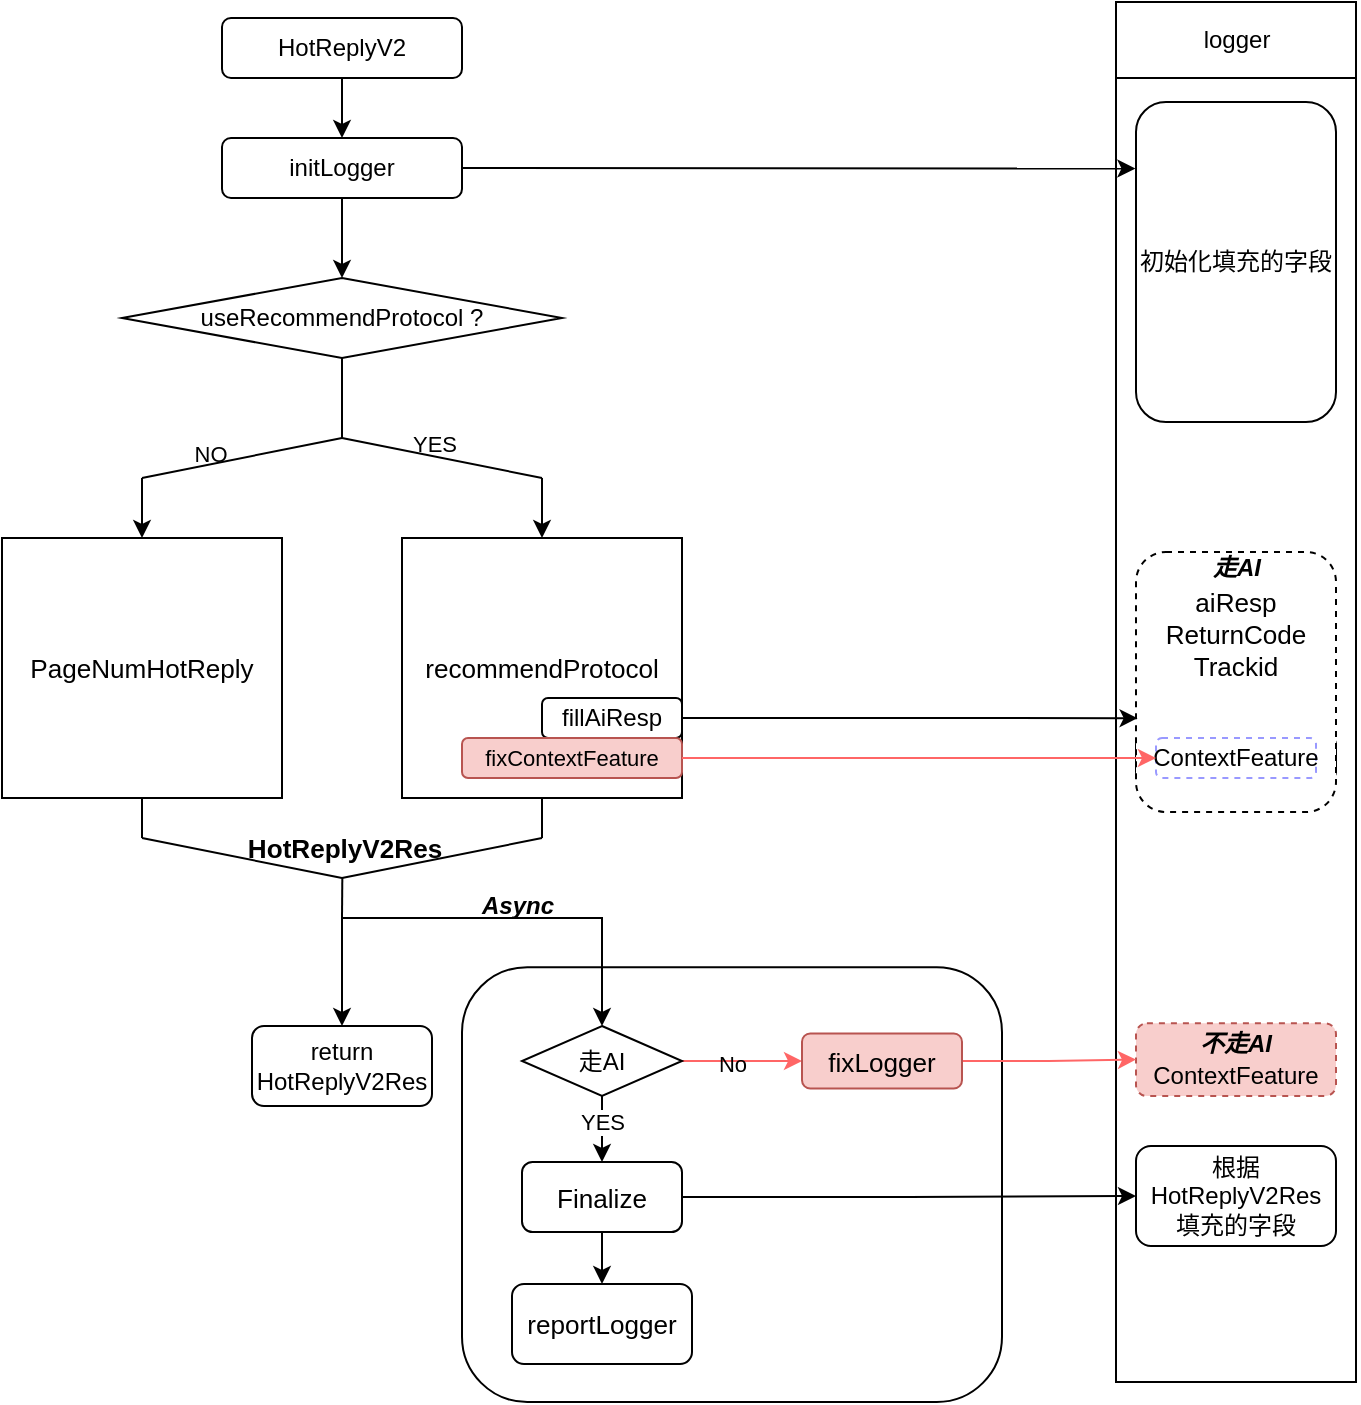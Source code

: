 <mxfile version="21.6.8" type="github">
  <diagram name="第 1 页" id="KKbtT-cPkUZMmOB6GH9q">
    <mxGraphModel dx="1062" dy="581" grid="1" gridSize="10" guides="1" tooltips="1" connect="1" arrows="1" fold="1" page="1" pageScale="1" pageWidth="827" pageHeight="1169" math="0" shadow="0">
      <root>
        <mxCell id="0" />
        <mxCell id="1" parent="0" />
        <mxCell id="fDTyaXmU1zEKKNqN4uWs-75" value="" style="rounded=1;whiteSpace=wrap;html=1;" vertex="1" parent="1">
          <mxGeometry x="340" y="524.57" width="270" height="217.43" as="geometry" />
        </mxCell>
        <mxCell id="fDTyaXmU1zEKKNqN4uWs-3" value="" style="edgeStyle=orthogonalEdgeStyle;rounded=0;orthogonalLoop=1;jettySize=auto;html=1;labelBackgroundColor=none;fontFamily=Helvetica;fontColor=#000000;" edge="1" parent="1" source="fDTyaXmU1zEKKNqN4uWs-1" target="fDTyaXmU1zEKKNqN4uWs-2">
          <mxGeometry relative="1" as="geometry" />
        </mxCell>
        <mxCell id="fDTyaXmU1zEKKNqN4uWs-1" value="HotReplyV2" style="rounded=1;whiteSpace=wrap;html=1;labelBackgroundColor=none;fontFamily=Helvetica;fontColor=#000000;" vertex="1" parent="1">
          <mxGeometry x="220" y="50" width="120" height="30" as="geometry" />
        </mxCell>
        <mxCell id="fDTyaXmU1zEKKNqN4uWs-5" value="" style="edgeStyle=orthogonalEdgeStyle;rounded=0;orthogonalLoop=1;jettySize=auto;html=1;labelBackgroundColor=none;fontFamily=Helvetica;fontColor=#000000;" edge="1" parent="1" source="fDTyaXmU1zEKKNqN4uWs-2" target="fDTyaXmU1zEKKNqN4uWs-4">
          <mxGeometry relative="1" as="geometry" />
        </mxCell>
        <mxCell id="fDTyaXmU1zEKKNqN4uWs-2" value="&lt;div style=&quot;font-size: 12px;&quot;&gt;initLogger&lt;/div&gt;" style="rounded=1;whiteSpace=wrap;html=1;fontSize=12;labelBackgroundColor=none;fontFamily=Helvetica;fontColor=#000000;" vertex="1" parent="1">
          <mxGeometry x="220" y="110" width="120" height="30" as="geometry" />
        </mxCell>
        <mxCell id="fDTyaXmU1zEKKNqN4uWs-4" value="&lt;div style=&quot;font-size: 12px;&quot;&gt;&lt;font style=&quot;font-size: 12px;&quot;&gt;useRecommendProtocol ?&lt;/font&gt;&lt;/div&gt;" style="rhombus;whiteSpace=wrap;html=1;fontSize=12;labelBackgroundColor=none;fontFamily=Helvetica;fontColor=#000000;" vertex="1" parent="1">
          <mxGeometry x="170" y="180" width="220" height="40" as="geometry" />
        </mxCell>
        <mxCell id="fDTyaXmU1zEKKNqN4uWs-6" value="" style="endArrow=none;html=1;rounded=0;entryX=0.5;entryY=1;entryDx=0;entryDy=0;labelBackgroundColor=none;fontFamily=Helvetica;fontColor=#000000;" edge="1" parent="1" target="fDTyaXmU1zEKKNqN4uWs-4">
          <mxGeometry width="50" height="50" relative="1" as="geometry">
            <mxPoint x="280" y="260" as="sourcePoint" />
            <mxPoint x="290" y="270" as="targetPoint" />
          </mxGeometry>
        </mxCell>
        <mxCell id="fDTyaXmU1zEKKNqN4uWs-9" value="&lt;div style=&quot;font-size: 9.8pt;&quot;&gt;recommendProtocol&lt;/div&gt;" style="rounded=0;whiteSpace=wrap;html=1;labelBackgroundColor=none;fontFamily=Helvetica;fontColor=#000000;" vertex="1" parent="1">
          <mxGeometry x="310" y="310" width="140" height="130" as="geometry" />
        </mxCell>
        <mxCell id="fDTyaXmU1zEKKNqN4uWs-10" value="" style="endArrow=none;html=1;rounded=0;labelBackgroundColor=none;fontFamily=Helvetica;fontColor=#000000;" edge="1" parent="1">
          <mxGeometry width="50" height="50" relative="1" as="geometry">
            <mxPoint x="280" y="260" as="sourcePoint" />
            <mxPoint x="380" y="280" as="targetPoint" />
          </mxGeometry>
        </mxCell>
        <mxCell id="fDTyaXmU1zEKKNqN4uWs-26" value="YES&lt;br&gt;&amp;nbsp;" style="edgeLabel;html=1;align=center;verticalAlign=middle;resizable=0;points=[];labelBackgroundColor=none;fontFamily=Helvetica;fontColor=#000000;" vertex="1" connectable="0" parent="fDTyaXmU1zEKKNqN4uWs-10">
          <mxGeometry x="-0.085" y="-1" relative="1" as="geometry">
            <mxPoint as="offset" />
          </mxGeometry>
        </mxCell>
        <mxCell id="fDTyaXmU1zEKKNqN4uWs-11" value="" style="endArrow=classic;html=1;rounded=0;entryX=0.5;entryY=0;entryDx=0;entryDy=0;labelBackgroundColor=none;fontFamily=Helvetica;fontColor=#000000;" edge="1" parent="1" target="fDTyaXmU1zEKKNqN4uWs-9">
          <mxGeometry width="50" height="50" relative="1" as="geometry">
            <mxPoint x="380" y="280" as="sourcePoint" />
            <mxPoint x="340" y="250" as="targetPoint" />
          </mxGeometry>
        </mxCell>
        <mxCell id="fDTyaXmU1zEKKNqN4uWs-12" value="&lt;div style=&quot;&quot;&gt;&lt;font style=&quot;font-size: 12px;&quot;&gt;fillAiResp&lt;/font&gt;&lt;/div&gt;" style="rounded=1;whiteSpace=wrap;html=1;labelBackgroundColor=none;fontFamily=Helvetica;fontColor=#000000;" vertex="1" parent="1">
          <mxGeometry x="380" y="390" width="70" height="20" as="geometry" />
        </mxCell>
        <mxCell id="fDTyaXmU1zEKKNqN4uWs-14" value="&lt;div style=&quot;&quot;&gt;&lt;font style=&quot;font-size: 11px;&quot;&gt;fixContextFeature&lt;/font&gt;&lt;/div&gt;" style="rounded=1;whiteSpace=wrap;html=1;labelBackgroundColor=none;fontFamily=Helvetica;fillColor=#f8cecc;strokeColor=#b85450;fontColor=#000000;" vertex="1" parent="1">
          <mxGeometry x="340" y="410" width="110" height="20" as="geometry" />
        </mxCell>
        <mxCell id="fDTyaXmU1zEKKNqN4uWs-19" value="" style="group;labelBackgroundColor=none;fontFamily=Helvetica;fontColor=#000000;dashed=1;dashPattern=1 4;" vertex="1" connectable="0" parent="1">
          <mxGeometry x="667" y="42" width="120" height="690" as="geometry" />
        </mxCell>
        <mxCell id="fDTyaXmU1zEKKNqN4uWs-16" value="" style="rounded=0;whiteSpace=wrap;html=1;labelBackgroundColor=none;fontFamily=Helvetica;fontColor=#000000;" vertex="1" parent="fDTyaXmU1zEKKNqN4uWs-19">
          <mxGeometry width="120" height="690" as="geometry" />
        </mxCell>
        <mxCell id="fDTyaXmU1zEKKNqN4uWs-17" value="" style="endArrow=none;html=1;rounded=0;exitX=0.004;exitY=0.055;exitDx=0;exitDy=0;exitPerimeter=0;entryX=0.996;entryY=0.055;entryDx=0;entryDy=0;entryPerimeter=0;labelBackgroundColor=none;fontFamily=Helvetica;fontColor=#000000;" edge="1" parent="fDTyaXmU1zEKKNqN4uWs-19" source="fDTyaXmU1zEKKNqN4uWs-16" target="fDTyaXmU1zEKKNqN4uWs-16">
          <mxGeometry width="50" height="50" relative="1" as="geometry">
            <mxPoint x="40" y="70" as="sourcePoint" />
            <mxPoint x="90" y="20" as="targetPoint" />
          </mxGeometry>
        </mxCell>
        <mxCell id="fDTyaXmU1zEKKNqN4uWs-18" value="logger" style="text;html=1;align=center;verticalAlign=middle;resizable=0;points=[];autosize=1;strokeColor=none;fillColor=none;labelBackgroundColor=none;fontFamily=Helvetica;fontColor=#000000;" vertex="1" parent="fDTyaXmU1zEKKNqN4uWs-19">
          <mxGeometry x="30" y="4" width="60" height="30" as="geometry" />
        </mxCell>
        <mxCell id="fDTyaXmU1zEKKNqN4uWs-20" value="&lt;font style=&quot;font-size: 12px;&quot;&gt;初始化填充的字段&lt;/font&gt;" style="rounded=1;whiteSpace=wrap;html=1;labelBackgroundColor=none;fontFamily=Helvetica;fontColor=#000000;" vertex="1" parent="fDTyaXmU1zEKKNqN4uWs-19">
          <mxGeometry x="10" y="50" width="100" height="160" as="geometry" />
        </mxCell>
        <mxCell id="fDTyaXmU1zEKKNqN4uWs-41" value="" style="rounded=1;whiteSpace=wrap;html=1;labelBackgroundColor=none;fontFamily=Helvetica;fontColor=#000000;" vertex="1" parent="fDTyaXmU1zEKKNqN4uWs-19">
          <mxGeometry x="10" y="368" width="100" height="20" as="geometry" />
        </mxCell>
        <mxCell id="fDTyaXmU1zEKKNqN4uWs-21" value="&lt;div style=&quot;font-size: 9.8pt;&quot;&gt;aiResp&lt;/div&gt;&lt;div style=&quot;font-size: 9.8pt;&quot;&gt;&lt;div style=&quot;font-size: 9.8pt;&quot;&gt;ReturnCode&lt;/div&gt;&lt;div style=&quot;font-size: 9.8pt;&quot;&gt;&lt;div style=&quot;font-size: 9.8pt;&quot;&gt;Trackid&lt;/div&gt;&lt;div style=&quot;font-size: 9.8pt;&quot;&gt;&lt;br&gt;&lt;/div&gt;&lt;div style=&quot;font-size: 9.8pt;&quot;&gt;&lt;br&gt;&lt;/div&gt;&lt;div style=&quot;font-size: 9.8pt;&quot;&gt;&lt;div style=&quot;font-size: 9.8pt;&quot;&gt;&lt;br&gt;&lt;/div&gt;&lt;/div&gt;&lt;/div&gt;&lt;/div&gt;" style="rounded=1;whiteSpace=wrap;html=1;labelBackgroundColor=none;fontFamily=Helvetica;fontColor=#000000;dashed=1;" vertex="1" parent="fDTyaXmU1zEKKNqN4uWs-19">
          <mxGeometry x="10" y="275" width="100" height="130" as="geometry" />
        </mxCell>
        <mxCell id="fDTyaXmU1zEKKNqN4uWs-39" value="ContextFeature" style="rounded=1;whiteSpace=wrap;html=1;labelBackgroundColor=none;fontFamily=Helvetica;fontColor=#000000;dashed=1;strokeColor=#9999FF;" vertex="1" parent="fDTyaXmU1zEKKNqN4uWs-19">
          <mxGeometry x="20" y="368" width="80" height="20" as="geometry" />
        </mxCell>
        <mxCell id="fDTyaXmU1zEKKNqN4uWs-42" value="&lt;i&gt;&lt;b&gt;走AI&lt;/b&gt;&lt;/i&gt;" style="text;html=1;align=center;verticalAlign=middle;resizable=0;points=[];autosize=1;strokeColor=none;fillColor=none;fontColor=#000000;labelBackgroundColor=none;fontFamily=Helvetica;" vertex="1" parent="fDTyaXmU1zEKKNqN4uWs-19">
          <mxGeometry x="35" y="268" width="50" height="30" as="geometry" />
        </mxCell>
        <mxCell id="fDTyaXmU1zEKKNqN4uWs-52" value="&lt;div style=&quot;border-color: var(--border-color); font-size: 9.8pt;&quot;&gt;&lt;br&gt;&lt;/div&gt;" style="text;whiteSpace=wrap;html=1;fontColor=#000000;labelBackgroundColor=none;fontFamily=Helvetica;" vertex="1" parent="fDTyaXmU1zEKKNqN4uWs-19">
          <mxGeometry x="10" y="418" width="100" height="52" as="geometry" />
        </mxCell>
        <mxCell id="fDTyaXmU1zEKKNqN4uWs-56" value="" style="group;fontColor=#000000;labelBackgroundColor=none;fontFamily=Helvetica;" vertex="1" connectable="0" parent="fDTyaXmU1zEKKNqN4uWs-19">
          <mxGeometry x="10" y="507" width="100" height="40" as="geometry" />
        </mxCell>
        <mxCell id="fDTyaXmU1zEKKNqN4uWs-53" value="&lt;br&gt;ContextFeature" style="rounded=1;whiteSpace=wrap;html=1;dashed=1;labelBackgroundColor=none;fontFamily=Helvetica;fillColor=#f8cecc;strokeColor=#b85450;" vertex="1" parent="fDTyaXmU1zEKKNqN4uWs-56">
          <mxGeometry y="3.636" width="100" height="36.364" as="geometry" />
        </mxCell>
        <mxCell id="fDTyaXmU1zEKKNqN4uWs-54" value="&lt;i style=&quot;border-color: var(--border-color); font-size: 12px; font-variant-ligatures: normal; font-variant-caps: normal; font-weight: 400; letter-spacing: normal; orphans: 2; text-align: center; text-indent: 0px; text-transform: none; widows: 2; word-spacing: 0px; -webkit-text-stroke-width: 0px; text-decoration-thickness: initial; text-decoration-style: initial; text-decoration-color: initial;&quot;&gt;&lt;b style=&quot;border-color: var(--border-color);&quot;&gt;不走AI&lt;/b&gt;&lt;/i&gt;" style="text;whiteSpace=wrap;html=1;fontColor=#000000;labelBackgroundColor=none;fontFamily=Helvetica;" vertex="1" parent="fDTyaXmU1zEKKNqN4uWs-56">
          <mxGeometry x="30" width="40" height="18.182" as="geometry" />
        </mxCell>
        <mxCell id="fDTyaXmU1zEKKNqN4uWs-67" value="根据HotReplyV2Res&lt;br&gt;填充的字段" style="rounded=1;whiteSpace=wrap;html=1;fontColor=#000000;labelBackgroundColor=none;fontFamily=Helvetica;" vertex="1" parent="fDTyaXmU1zEKKNqN4uWs-19">
          <mxGeometry x="10" y="572" width="100" height="50" as="geometry" />
        </mxCell>
        <mxCell id="fDTyaXmU1zEKKNqN4uWs-22" value="" style="endArrow=none;html=1;rounded=0;labelBackgroundColor=none;fontFamily=Helvetica;fontColor=#000000;" edge="1" parent="1">
          <mxGeometry width="50" height="50" relative="1" as="geometry">
            <mxPoint x="280" y="260" as="sourcePoint" />
            <mxPoint x="180" y="280" as="targetPoint" />
          </mxGeometry>
        </mxCell>
        <mxCell id="fDTyaXmU1zEKKNqN4uWs-27" value="NO&lt;br&gt;&amp;nbsp;" style="edgeLabel;html=1;align=center;verticalAlign=middle;resizable=0;points=[];labelBackgroundColor=none;fontFamily=Helvetica;fontColor=#000000;" vertex="1" connectable="0" parent="fDTyaXmU1zEKKNqN4uWs-22">
          <mxGeometry x="0.332" y="1" relative="1" as="geometry">
            <mxPoint as="offset" />
          </mxGeometry>
        </mxCell>
        <mxCell id="fDTyaXmU1zEKKNqN4uWs-23" value="&lt;div style=&quot;font-size: 9.8pt;&quot;&gt;PageNumHotReply&lt;/div&gt;" style="rounded=0;whiteSpace=wrap;html=1;labelBackgroundColor=none;fontFamily=Helvetica;fontColor=#000000;" vertex="1" parent="1">
          <mxGeometry x="110" y="310" width="140" height="130" as="geometry" />
        </mxCell>
        <mxCell id="fDTyaXmU1zEKKNqN4uWs-24" value="" style="endArrow=classic;html=1;rounded=0;entryX=0.5;entryY=0;entryDx=0;entryDy=0;labelBackgroundColor=none;fontFamily=Helvetica;fontColor=#000000;" edge="1" parent="1" target="fDTyaXmU1zEKKNqN4uWs-23">
          <mxGeometry width="50" height="50" relative="1" as="geometry">
            <mxPoint x="180" y="280" as="sourcePoint" />
            <mxPoint x="160" y="300" as="targetPoint" />
          </mxGeometry>
        </mxCell>
        <mxCell id="fDTyaXmU1zEKKNqN4uWs-28" value="" style="endArrow=none;html=1;rounded=0;exitX=0.5;exitY=1;exitDx=0;exitDy=0;labelBackgroundColor=none;fontFamily=Helvetica;fontColor=#000000;" edge="1" parent="1" source="fDTyaXmU1zEKKNqN4uWs-23">
          <mxGeometry width="50" height="50" relative="1" as="geometry">
            <mxPoint x="300" y="470" as="sourcePoint" />
            <mxPoint x="180" y="460" as="targetPoint" />
          </mxGeometry>
        </mxCell>
        <mxCell id="fDTyaXmU1zEKKNqN4uWs-29" value="" style="endArrow=none;html=1;rounded=0;exitX=0.5;exitY=1;exitDx=0;exitDy=0;labelBackgroundColor=none;fontFamily=Helvetica;fontColor=#000000;" edge="1" parent="1" source="fDTyaXmU1zEKKNqN4uWs-9">
          <mxGeometry width="50" height="50" relative="1" as="geometry">
            <mxPoint x="370" y="480" as="sourcePoint" />
            <mxPoint x="380" y="460" as="targetPoint" />
          </mxGeometry>
        </mxCell>
        <mxCell id="fDTyaXmU1zEKKNqN4uWs-31" value="" style="endArrow=none;html=1;rounded=0;labelBackgroundColor=none;fontFamily=Helvetica;fontColor=#000000;" edge="1" parent="1">
          <mxGeometry width="50" height="50" relative="1" as="geometry">
            <mxPoint x="180" y="460" as="sourcePoint" />
            <mxPoint x="280" y="480" as="targetPoint" />
          </mxGeometry>
        </mxCell>
        <mxCell id="fDTyaXmU1zEKKNqN4uWs-32" value="" style="endArrow=none;html=1;rounded=0;labelBackgroundColor=none;fontFamily=Helvetica;fontColor=#000000;" edge="1" parent="1">
          <mxGeometry width="50" height="50" relative="1" as="geometry">
            <mxPoint x="280" y="480" as="sourcePoint" />
            <mxPoint x="380" y="460" as="targetPoint" />
          </mxGeometry>
        </mxCell>
        <mxCell id="fDTyaXmU1zEKKNqN4uWs-33" value="" style="endArrow=classic;html=1;rounded=0;entryX=0.5;entryY=0;entryDx=0;entryDy=0;labelBackgroundColor=none;fontFamily=Helvetica;fontColor=#000000;" edge="1" parent="1" target="fDTyaXmU1zEKKNqN4uWs-58">
          <mxGeometry width="50" height="50" relative="1" as="geometry">
            <mxPoint x="280" y="500" as="sourcePoint" />
            <mxPoint x="280" y="520" as="targetPoint" />
            <Array as="points">
              <mxPoint x="410" y="500" />
            </Array>
          </mxGeometry>
        </mxCell>
        <mxCell id="fDTyaXmU1zEKKNqN4uWs-36" value="" style="endArrow=classic;html=1;rounded=0;exitX=1;exitY=0.5;exitDx=0;exitDy=0;entryX=-0.003;entryY=0.208;entryDx=0;entryDy=0;labelBackgroundColor=none;fontFamily=Helvetica;fontColor=#000000;entryPerimeter=0;" edge="1" parent="1" source="fDTyaXmU1zEKKNqN4uWs-2" target="fDTyaXmU1zEKKNqN4uWs-20">
          <mxGeometry width="50" height="50" relative="1" as="geometry">
            <mxPoint x="390" y="130" as="sourcePoint" />
            <mxPoint x="440" y="80" as="targetPoint" />
          </mxGeometry>
        </mxCell>
        <mxCell id="fDTyaXmU1zEKKNqN4uWs-37" value="" style="endArrow=classic;html=1;rounded=0;exitX=1;exitY=0.5;exitDx=0;exitDy=0;entryX=0.008;entryY=0.639;entryDx=0;entryDy=0;entryPerimeter=0;labelBackgroundColor=none;fontFamily=Helvetica;fontColor=#000000;" edge="1" parent="1" source="fDTyaXmU1zEKKNqN4uWs-12" target="fDTyaXmU1zEKKNqN4uWs-21">
          <mxGeometry width="50" height="50" relative="1" as="geometry">
            <mxPoint x="410" y="370" as="sourcePoint" />
            <mxPoint x="460" y="320" as="targetPoint" />
          </mxGeometry>
        </mxCell>
        <mxCell id="fDTyaXmU1zEKKNqN4uWs-38" value="" style="endArrow=classic;html=1;rounded=0;exitX=1;exitY=0.5;exitDx=0;exitDy=0;entryX=0;entryY=0.5;entryDx=0;entryDy=0;labelBackgroundColor=none;fontFamily=Helvetica;fontColor=#000000;strokeColor=#FF6666;" edge="1" parent="1" source="fDTyaXmU1zEKKNqN4uWs-14" target="fDTyaXmU1zEKKNqN4uWs-39">
          <mxGeometry width="50" height="50" relative="1" as="geometry">
            <mxPoint x="440" y="390" as="sourcePoint" />
            <mxPoint x="490" y="340" as="targetPoint" />
          </mxGeometry>
        </mxCell>
        <mxCell id="fDTyaXmU1zEKKNqN4uWs-55" value="&lt;i&gt;&lt;b&gt;Async&lt;/b&gt;&lt;/i&gt;" style="text;whiteSpace=wrap;html=1;fontColor=#000000;labelBackgroundColor=none;fontFamily=Helvetica;" vertex="1" parent="1">
          <mxGeometry x="348" y="480" width="42" height="30" as="geometry" />
        </mxCell>
        <mxCell id="fDTyaXmU1zEKKNqN4uWs-61" value="" style="edgeStyle=orthogonalEdgeStyle;rounded=0;orthogonalLoop=1;jettySize=auto;html=1;fontColor=#000000;labelBackgroundColor=none;fontFamily=Helvetica;strokeColor=#FF6666;" edge="1" parent="1" source="fDTyaXmU1zEKKNqN4uWs-58" target="fDTyaXmU1zEKKNqN4uWs-59">
          <mxGeometry relative="1" as="geometry" />
        </mxCell>
        <mxCell id="fDTyaXmU1zEKKNqN4uWs-63" value="No" style="edgeLabel;html=1;align=center;verticalAlign=middle;resizable=0;points=[];fontColor=#000000;labelBackgroundColor=none;fontFamily=Helvetica;" vertex="1" connectable="0" parent="fDTyaXmU1zEKKNqN4uWs-61">
          <mxGeometry x="-0.176" y="-1" relative="1" as="geometry">
            <mxPoint as="offset" />
          </mxGeometry>
        </mxCell>
        <mxCell id="fDTyaXmU1zEKKNqN4uWs-71" value="" style="edgeStyle=orthogonalEdgeStyle;rounded=0;orthogonalLoop=1;jettySize=auto;html=1;entryX=0.5;entryY=0;entryDx=0;entryDy=0;" edge="1" parent="1" source="fDTyaXmU1zEKKNqN4uWs-58" target="fDTyaXmU1zEKKNqN4uWs-64">
          <mxGeometry relative="1" as="geometry" />
        </mxCell>
        <mxCell id="fDTyaXmU1zEKKNqN4uWs-72" value="YES" style="edgeLabel;html=1;align=center;verticalAlign=middle;resizable=0;points=[];" vertex="1" connectable="0" parent="fDTyaXmU1zEKKNqN4uWs-71">
          <mxGeometry x="0.439" relative="1" as="geometry">
            <mxPoint y="-7" as="offset" />
          </mxGeometry>
        </mxCell>
        <mxCell id="fDTyaXmU1zEKKNqN4uWs-58" value="走AI" style="rhombus;whiteSpace=wrap;html=1;fontColor=#000000;labelBackgroundColor=none;fontFamily=Helvetica;" vertex="1" parent="1">
          <mxGeometry x="370" y="554" width="80" height="35" as="geometry" />
        </mxCell>
        <mxCell id="fDTyaXmU1zEKKNqN4uWs-62" value="" style="edgeStyle=orthogonalEdgeStyle;rounded=0;orthogonalLoop=1;jettySize=auto;html=1;fontColor=#000000;labelBackgroundColor=none;fontFamily=Helvetica;strokeColor=#FF6666;" edge="1" parent="1" source="fDTyaXmU1zEKKNqN4uWs-59" target="fDTyaXmU1zEKKNqN4uWs-53">
          <mxGeometry relative="1" as="geometry" />
        </mxCell>
        <mxCell id="fDTyaXmU1zEKKNqN4uWs-59" value="&lt;div style=&quot;font-size: 9.8pt;&quot;&gt;fixLogger&lt;/div&gt;" style="rounded=1;whiteSpace=wrap;html=1;labelBackgroundColor=none;fontFamily=Helvetica;fillColor=#f8cecc;strokeColor=#b85450;" vertex="1" parent="1">
          <mxGeometry x="510" y="557.75" width="80" height="27.5" as="geometry" />
        </mxCell>
        <mxCell id="fDTyaXmU1zEKKNqN4uWs-69" value="" style="edgeStyle=orthogonalEdgeStyle;rounded=0;orthogonalLoop=1;jettySize=auto;html=1;entryX=0;entryY=0.5;entryDx=0;entryDy=0;fontColor=#000000;labelBackgroundColor=none;fontFamily=Helvetica;" edge="1" parent="1" source="fDTyaXmU1zEKKNqN4uWs-64" target="fDTyaXmU1zEKKNqN4uWs-67">
          <mxGeometry relative="1" as="geometry">
            <mxPoint x="381" y="597.5" as="targetPoint" />
          </mxGeometry>
        </mxCell>
        <mxCell id="fDTyaXmU1zEKKNqN4uWs-74" value="" style="edgeStyle=orthogonalEdgeStyle;rounded=0;orthogonalLoop=1;jettySize=auto;html=1;" edge="1" parent="1" source="fDTyaXmU1zEKKNqN4uWs-64" target="fDTyaXmU1zEKKNqN4uWs-65">
          <mxGeometry relative="1" as="geometry" />
        </mxCell>
        <mxCell id="fDTyaXmU1zEKKNqN4uWs-64" value="&lt;div style=&quot;font-size: 9.8pt;&quot;&gt;Finalize&lt;/div&gt;" style="rounded=1;whiteSpace=wrap;html=1;fontColor=#000000;labelBackgroundColor=none;fontFamily=Helvetica;" vertex="1" parent="1">
          <mxGeometry x="370" y="622" width="80" height="35" as="geometry" />
        </mxCell>
        <mxCell id="fDTyaXmU1zEKKNqN4uWs-65" value="&lt;div style=&quot;font-size: 9.8pt;&quot;&gt;&lt;div style=&quot;font-size: 9.8pt;&quot;&gt;reportLogger&lt;/div&gt;&lt;/div&gt;" style="rounded=1;whiteSpace=wrap;html=1;fontColor=#000000;labelBackgroundColor=none;fontFamily=Helvetica;" vertex="1" parent="1">
          <mxGeometry x="365" y="683" width="90" height="40" as="geometry" />
        </mxCell>
        <mxCell id="fDTyaXmU1zEKKNqN4uWs-66" value="&lt;div style=&quot;font-size: 9.8pt;&quot;&gt;&lt;b&gt;HotReplyV2Res&lt;/b&gt;&lt;/div&gt;" style="text;html=1;align=center;verticalAlign=middle;resizable=0;points=[];autosize=1;strokeColor=none;fillColor=none;fontColor=#000000;labelBackgroundColor=none;fontFamily=Helvetica;" vertex="1" parent="1">
          <mxGeometry x="221" y="450" width="120" height="30" as="geometry" />
        </mxCell>
        <mxCell id="fDTyaXmU1zEKKNqN4uWs-76" value="" style="endArrow=none;html=1;rounded=0;exitX=0.493;exitY=1.001;exitDx=0;exitDy=0;exitPerimeter=0;" edge="1" parent="1" source="fDTyaXmU1zEKKNqN4uWs-66">
          <mxGeometry width="50" height="50" relative="1" as="geometry">
            <mxPoint x="270" y="580" as="sourcePoint" />
            <mxPoint x="280" y="500" as="targetPoint" />
          </mxGeometry>
        </mxCell>
        <mxCell id="fDTyaXmU1zEKKNqN4uWs-77" value="" style="endArrow=classic;html=1;rounded=0;entryX=0.5;entryY=0;entryDx=0;entryDy=0;" edge="1" parent="1" target="fDTyaXmU1zEKKNqN4uWs-78">
          <mxGeometry width="50" height="50" relative="1" as="geometry">
            <mxPoint x="280" y="500" as="sourcePoint" />
            <mxPoint x="280" y="560" as="targetPoint" />
          </mxGeometry>
        </mxCell>
        <mxCell id="fDTyaXmU1zEKKNqN4uWs-78" value="&lt;font style=&quot;font-size: 12px;&quot;&gt;return&lt;br&gt;&lt;span style=&quot;border-color: var(--border-color);&quot;&gt;HotReplyV2Res&lt;/span&gt;&lt;/font&gt;" style="rounded=1;whiteSpace=wrap;html=1;" vertex="1" parent="1">
          <mxGeometry x="235" y="554" width="90" height="40" as="geometry" />
        </mxCell>
      </root>
    </mxGraphModel>
  </diagram>
</mxfile>
